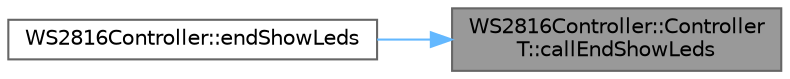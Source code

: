 digraph "WS2816Controller::ControllerT::callEndShowLeds"
{
 // LATEX_PDF_SIZE
  bgcolor="transparent";
  edge [fontname=Helvetica,fontsize=10,labelfontname=Helvetica,labelfontsize=10];
  node [fontname=Helvetica,fontsize=10,shape=box,height=0.2,width=0.4];
  rankdir="RL";
  Node1 [id="Node000001",label="WS2816Controller::Controller\lT::callEndShowLeds",height=0.2,width=0.4,color="gray40", fillcolor="grey60", style="filled", fontcolor="black",tooltip=" "];
  Node1 -> Node2 [id="edge1_Node000001_Node000002",dir="back",color="steelblue1",style="solid",tooltip=" "];
  Node2 [id="Node000002",label="WS2816Controller::endShowLeds",height=0.2,width=0.4,color="grey40", fillcolor="white", style="filled",URL="$d4/d28/group___chipsets.html#adc6467bc7fcfd44d8fb2008105382da8",tooltip=" "];
}
